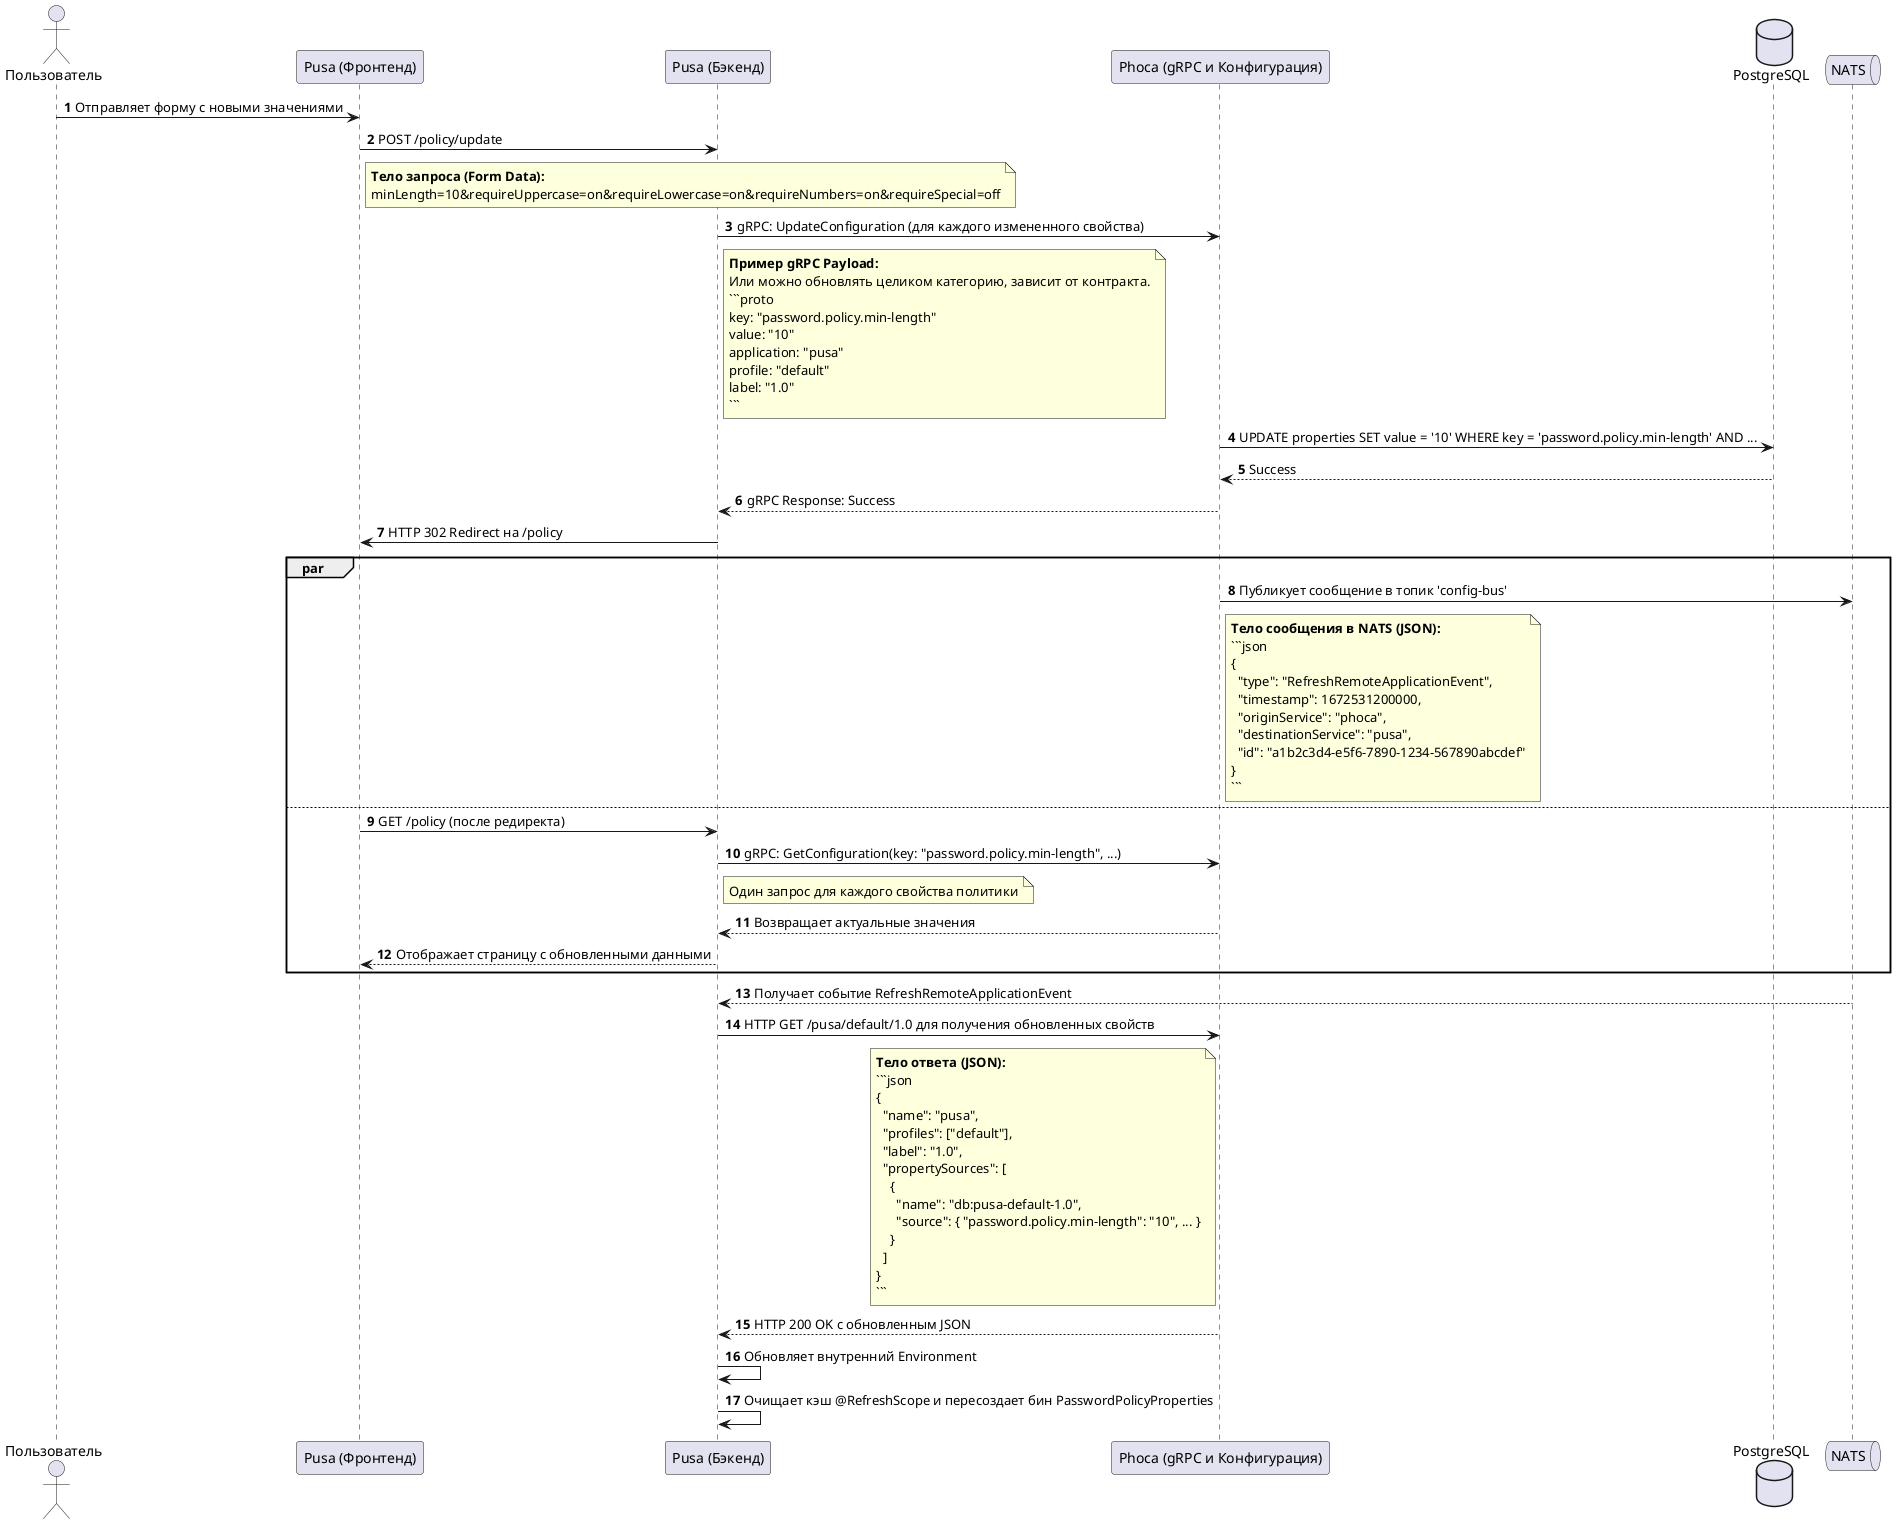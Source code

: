 @startuml
autonumber

actor Пользователь as User
participant "Pusa (Фронтенд)" as Pusa_UI
participant "Pusa (Бэкенд)" as Pusa_API
participant "Phoca (gRPC и Конфигурация)" as Phoca
database "PostgreSQL" as Postgres
queue "NATS" as NATS

User -> Pusa_UI: Отправляет форму с новыми значениями
Pusa_UI -> Pusa_API: POST /policy/update
note right of Pusa_UI
  **Тело запроса (Form Data):**
  minLength=10&requireUppercase=on&requireLowercase=on&requireNumbers=on&requireSpecial=off
end note

Pusa_API -> Phoca: gRPC: UpdateConfiguration (для каждого измененного свойства)
note right of Pusa_API
  **Пример gRPC Payload:**
  Или можно обновлять целиком категорию, зависит от контракта.
  ```proto
  key: "password.policy.min-length"
  value: "10"
  application: "pusa"
  profile: "default"
  label: "1.0"
  ```
end note

Phoca -> Postgres: UPDATE properties SET value = '10' WHERE key = 'password.policy.min-length' AND ...
Postgres --> Phoca: Success
Phoca --> Pusa_API: gRPC Response: Success
Pusa_API -> Pusa_UI: HTTP 302 Redirect на /policy

par
    Phoca -> NATS: Публикует сообщение в топик 'config-bus'
    note right of Phoca
      **Тело сообщения в NATS (JSON):**
      ```json
      {
        "type": "RefreshRemoteApplicationEvent",
        "timestamp": 1672531200000,
        "originService": "phoca",
        "destinationService": "pusa",
        "id": "a1b2c3d4-e5f6-7890-1234-567890abcdef"
      }
      ```
    end note
else
    Pusa_UI -> Pusa_API: GET /policy (после редиректа)
    Pusa_API -> Phoca: gRPC: GetConfiguration(key: "password.policy.min-length", ...)
    note right of Pusa_API
      Один запрос для каждого свойства политики
    end note
    Phoca --> Pusa_API: Возвращает актуальные значения
    Pusa_API --> Pusa_UI: Отображает страницу с обновленными данными
end

NATS --> Pusa_API: Получает событие RefreshRemoteApplicationEvent
Pusa_API -> Phoca: HTTP GET /pusa/default/1.0 для получения обновленных свойств
note left of Phoca
  **Тело ответа (JSON):**
  ```json
  {
    "name": "pusa",
    "profiles": ["default"],
    "label": "1.0",
    "propertySources": [
      {
        "name": "db:pusa-default-1.0",
        "source": { "password.policy.min-length": "10", ... }
      }
    ]
  }
  ```
end note
Phoca --> Pusa_API: HTTP 200 OK с обновленным JSON
Pusa_API -> Pusa_API: Обновляет внутренний Environment
Pusa_API -> Pusa_API: Очищает кэш @RefreshScope и пересоздает бин PasswordPolicyProperties

@enduml
